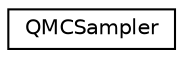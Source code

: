 digraph G
{
  edge [fontname="Helvetica",fontsize="10",labelfontname="Helvetica",labelfontsize="10"];
  node [fontname="Helvetica",fontsize="10",shape=record];
  rankdir=LR;
  Node1 [label="QMCSampler",height=0.2,width=0.4,color="black", fillcolor="white", style="filled",URL="$d2/dce/structQMCSampler.html"];
}
